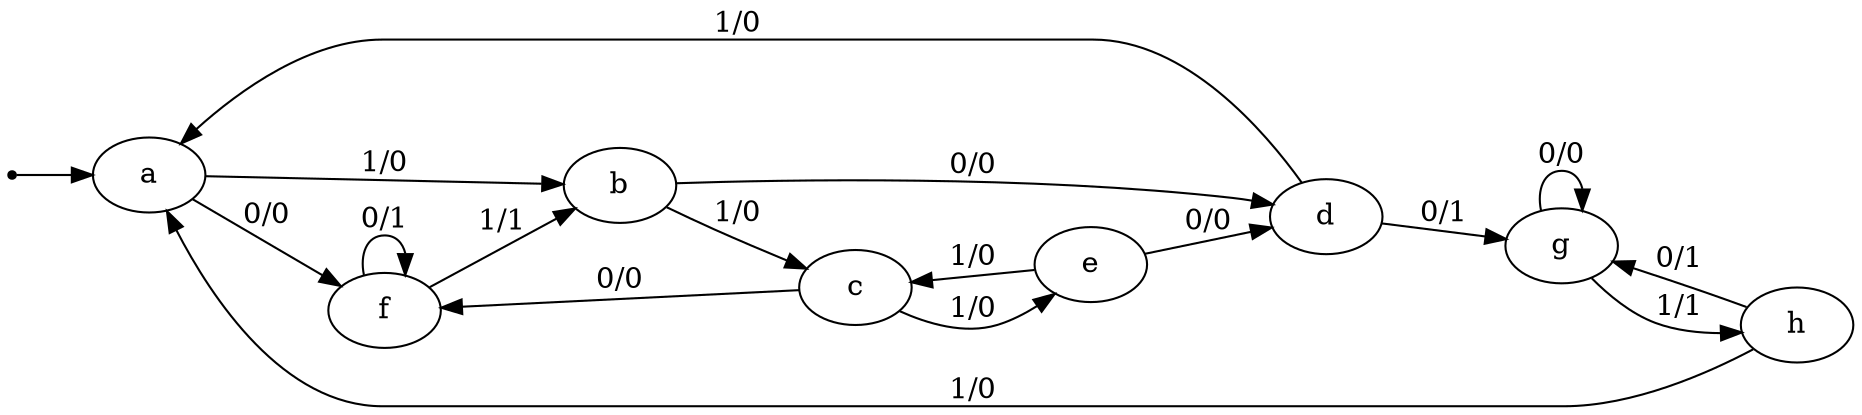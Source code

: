 digraph STG {
	rankdir=LR;

	INIT [shape=point];
	a [label="a"];
	f [label="f"];
	b [label="b"];
	d [label="d"];
	c [label="c"];
	e [label="e"];
	g [label="g"];
	h [label="h"];

	INIT -> a;
	a -> f [label="0/0"];
	a -> b [label="1/0"];
	f -> f [label="0/1"];
	f -> b [label="1/1"];
	b -> d [label="0/0"];
	b -> c [label="1/0"];
	d -> g [label="0/1"];
	d -> a [label="1/0"];
	c -> f [label="0/0"];
	c -> e [label="1/0"];
	e -> d [label="0/0"];
	e -> c [label="1/0"];
	g -> g [label="0/0"];
	g -> h [label="1/1"];
	h -> g [label="0/1"];
	h -> a [label="1/0"];
}
